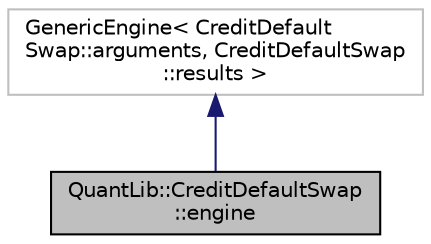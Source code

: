 digraph "QuantLib::CreditDefaultSwap::engine"
{
  edge [fontname="Helvetica",fontsize="10",labelfontname="Helvetica",labelfontsize="10"];
  node [fontname="Helvetica",fontsize="10",shape=record];
  Node1 [label="QuantLib::CreditDefaultSwap\l::engine",height=0.2,width=0.4,color="black", fillcolor="grey75", style="filled", fontcolor="black"];
  Node2 -> Node1 [dir="back",color="midnightblue",fontsize="10",style="solid"];
  Node2 [label="GenericEngine\< CreditDefault\lSwap::arguments, CreditDefaultSwap\l::results \>",height=0.2,width=0.4,color="grey75", fillcolor="white", style="filled"];
}
